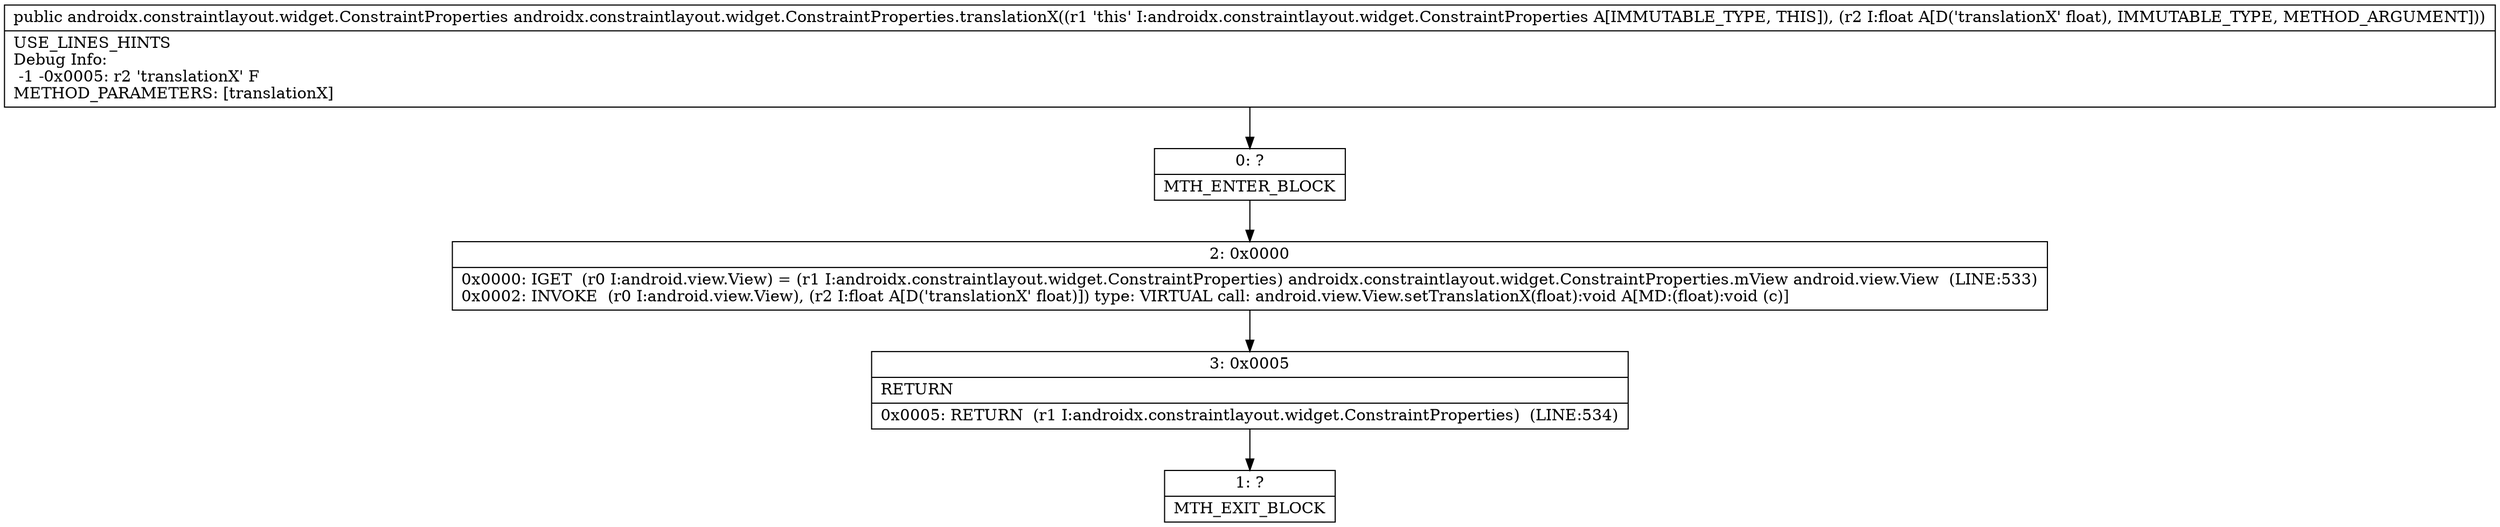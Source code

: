 digraph "CFG forandroidx.constraintlayout.widget.ConstraintProperties.translationX(F)Landroidx\/constraintlayout\/widget\/ConstraintProperties;" {
Node_0 [shape=record,label="{0\:\ ?|MTH_ENTER_BLOCK\l}"];
Node_2 [shape=record,label="{2\:\ 0x0000|0x0000: IGET  (r0 I:android.view.View) = (r1 I:androidx.constraintlayout.widget.ConstraintProperties) androidx.constraintlayout.widget.ConstraintProperties.mView android.view.View  (LINE:533)\l0x0002: INVOKE  (r0 I:android.view.View), (r2 I:float A[D('translationX' float)]) type: VIRTUAL call: android.view.View.setTranslationX(float):void A[MD:(float):void (c)]\l}"];
Node_3 [shape=record,label="{3\:\ 0x0005|RETURN\l|0x0005: RETURN  (r1 I:androidx.constraintlayout.widget.ConstraintProperties)  (LINE:534)\l}"];
Node_1 [shape=record,label="{1\:\ ?|MTH_EXIT_BLOCK\l}"];
MethodNode[shape=record,label="{public androidx.constraintlayout.widget.ConstraintProperties androidx.constraintlayout.widget.ConstraintProperties.translationX((r1 'this' I:androidx.constraintlayout.widget.ConstraintProperties A[IMMUTABLE_TYPE, THIS]), (r2 I:float A[D('translationX' float), IMMUTABLE_TYPE, METHOD_ARGUMENT]))  | USE_LINES_HINTS\lDebug Info:\l  \-1 \-0x0005: r2 'translationX' F\lMETHOD_PARAMETERS: [translationX]\l}"];
MethodNode -> Node_0;Node_0 -> Node_2;
Node_2 -> Node_3;
Node_3 -> Node_1;
}

